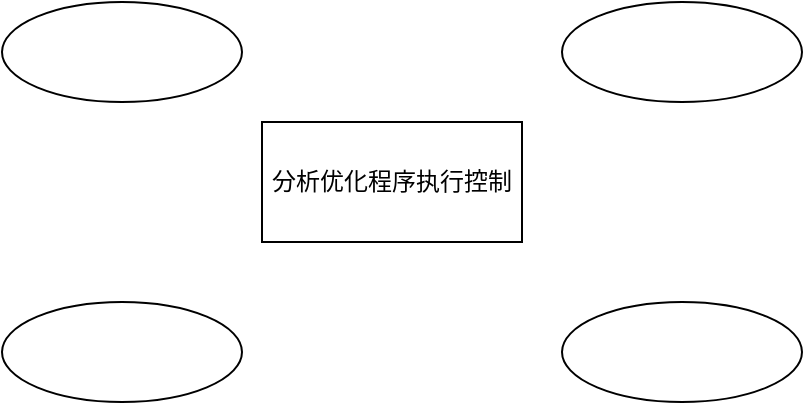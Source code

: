 <mxfile version="20.8.20" type="github">
  <diagram name="第 1 页" id="fBDYY8C6qAsAvyU1s2A7">
    <mxGraphModel dx="1434" dy="796" grid="1" gridSize="10" guides="1" tooltips="1" connect="1" arrows="1" fold="1" page="1" pageScale="1" pageWidth="827" pageHeight="1169" math="0" shadow="0">
      <root>
        <mxCell id="0" />
        <mxCell id="1" parent="0" />
        <mxCell id="Ek-q4Cb_5R8HMSjOIuQS-1" value="分析优化程序执行控制" style="rounded=0;whiteSpace=wrap;html=1;" vertex="1" parent="1">
          <mxGeometry x="320" y="260" width="130" height="60" as="geometry" />
        </mxCell>
        <mxCell id="Ek-q4Cb_5R8HMSjOIuQS-2" value="" style="ellipse;whiteSpace=wrap;html=1;" vertex="1" parent="1">
          <mxGeometry x="190" y="200" width="120" height="50" as="geometry" />
        </mxCell>
        <mxCell id="Ek-q4Cb_5R8HMSjOIuQS-3" value="" style="ellipse;whiteSpace=wrap;html=1;" vertex="1" parent="1">
          <mxGeometry x="470" y="200" width="120" height="50" as="geometry" />
        </mxCell>
        <mxCell id="Ek-q4Cb_5R8HMSjOIuQS-4" value="" style="ellipse;whiteSpace=wrap;html=1;" vertex="1" parent="1">
          <mxGeometry x="190" y="350" width="120" height="50" as="geometry" />
        </mxCell>
        <mxCell id="Ek-q4Cb_5R8HMSjOIuQS-5" value="" style="ellipse;whiteSpace=wrap;html=1;" vertex="1" parent="1">
          <mxGeometry x="470" y="350" width="120" height="50" as="geometry" />
        </mxCell>
      </root>
    </mxGraphModel>
  </diagram>
</mxfile>

